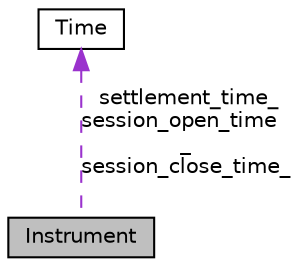 digraph "Instrument"
{
 // LATEX_PDF_SIZE
  edge [fontname="Helvetica",fontsize="10",labelfontname="Helvetica",labelfontsize="10"];
  node [fontname="Helvetica",fontsize="10",shape=record];
  Node1 [label="Instrument",height=0.2,width=0.4,color="black", fillcolor="grey75", style="filled", fontcolor="black",tooltip=" "];
  Node2 -> Node1 [dir="back",color="darkorchid3",fontsize="10",style="dashed",label=" settlement_time_\nsession_open_time\l_\nsession_close_time_" ,fontname="Helvetica"];
  Node2 [label="Time",height=0.2,width=0.4,color="black", fillcolor="white", style="filled",URL="$class_time.html",tooltip=" "];
}
